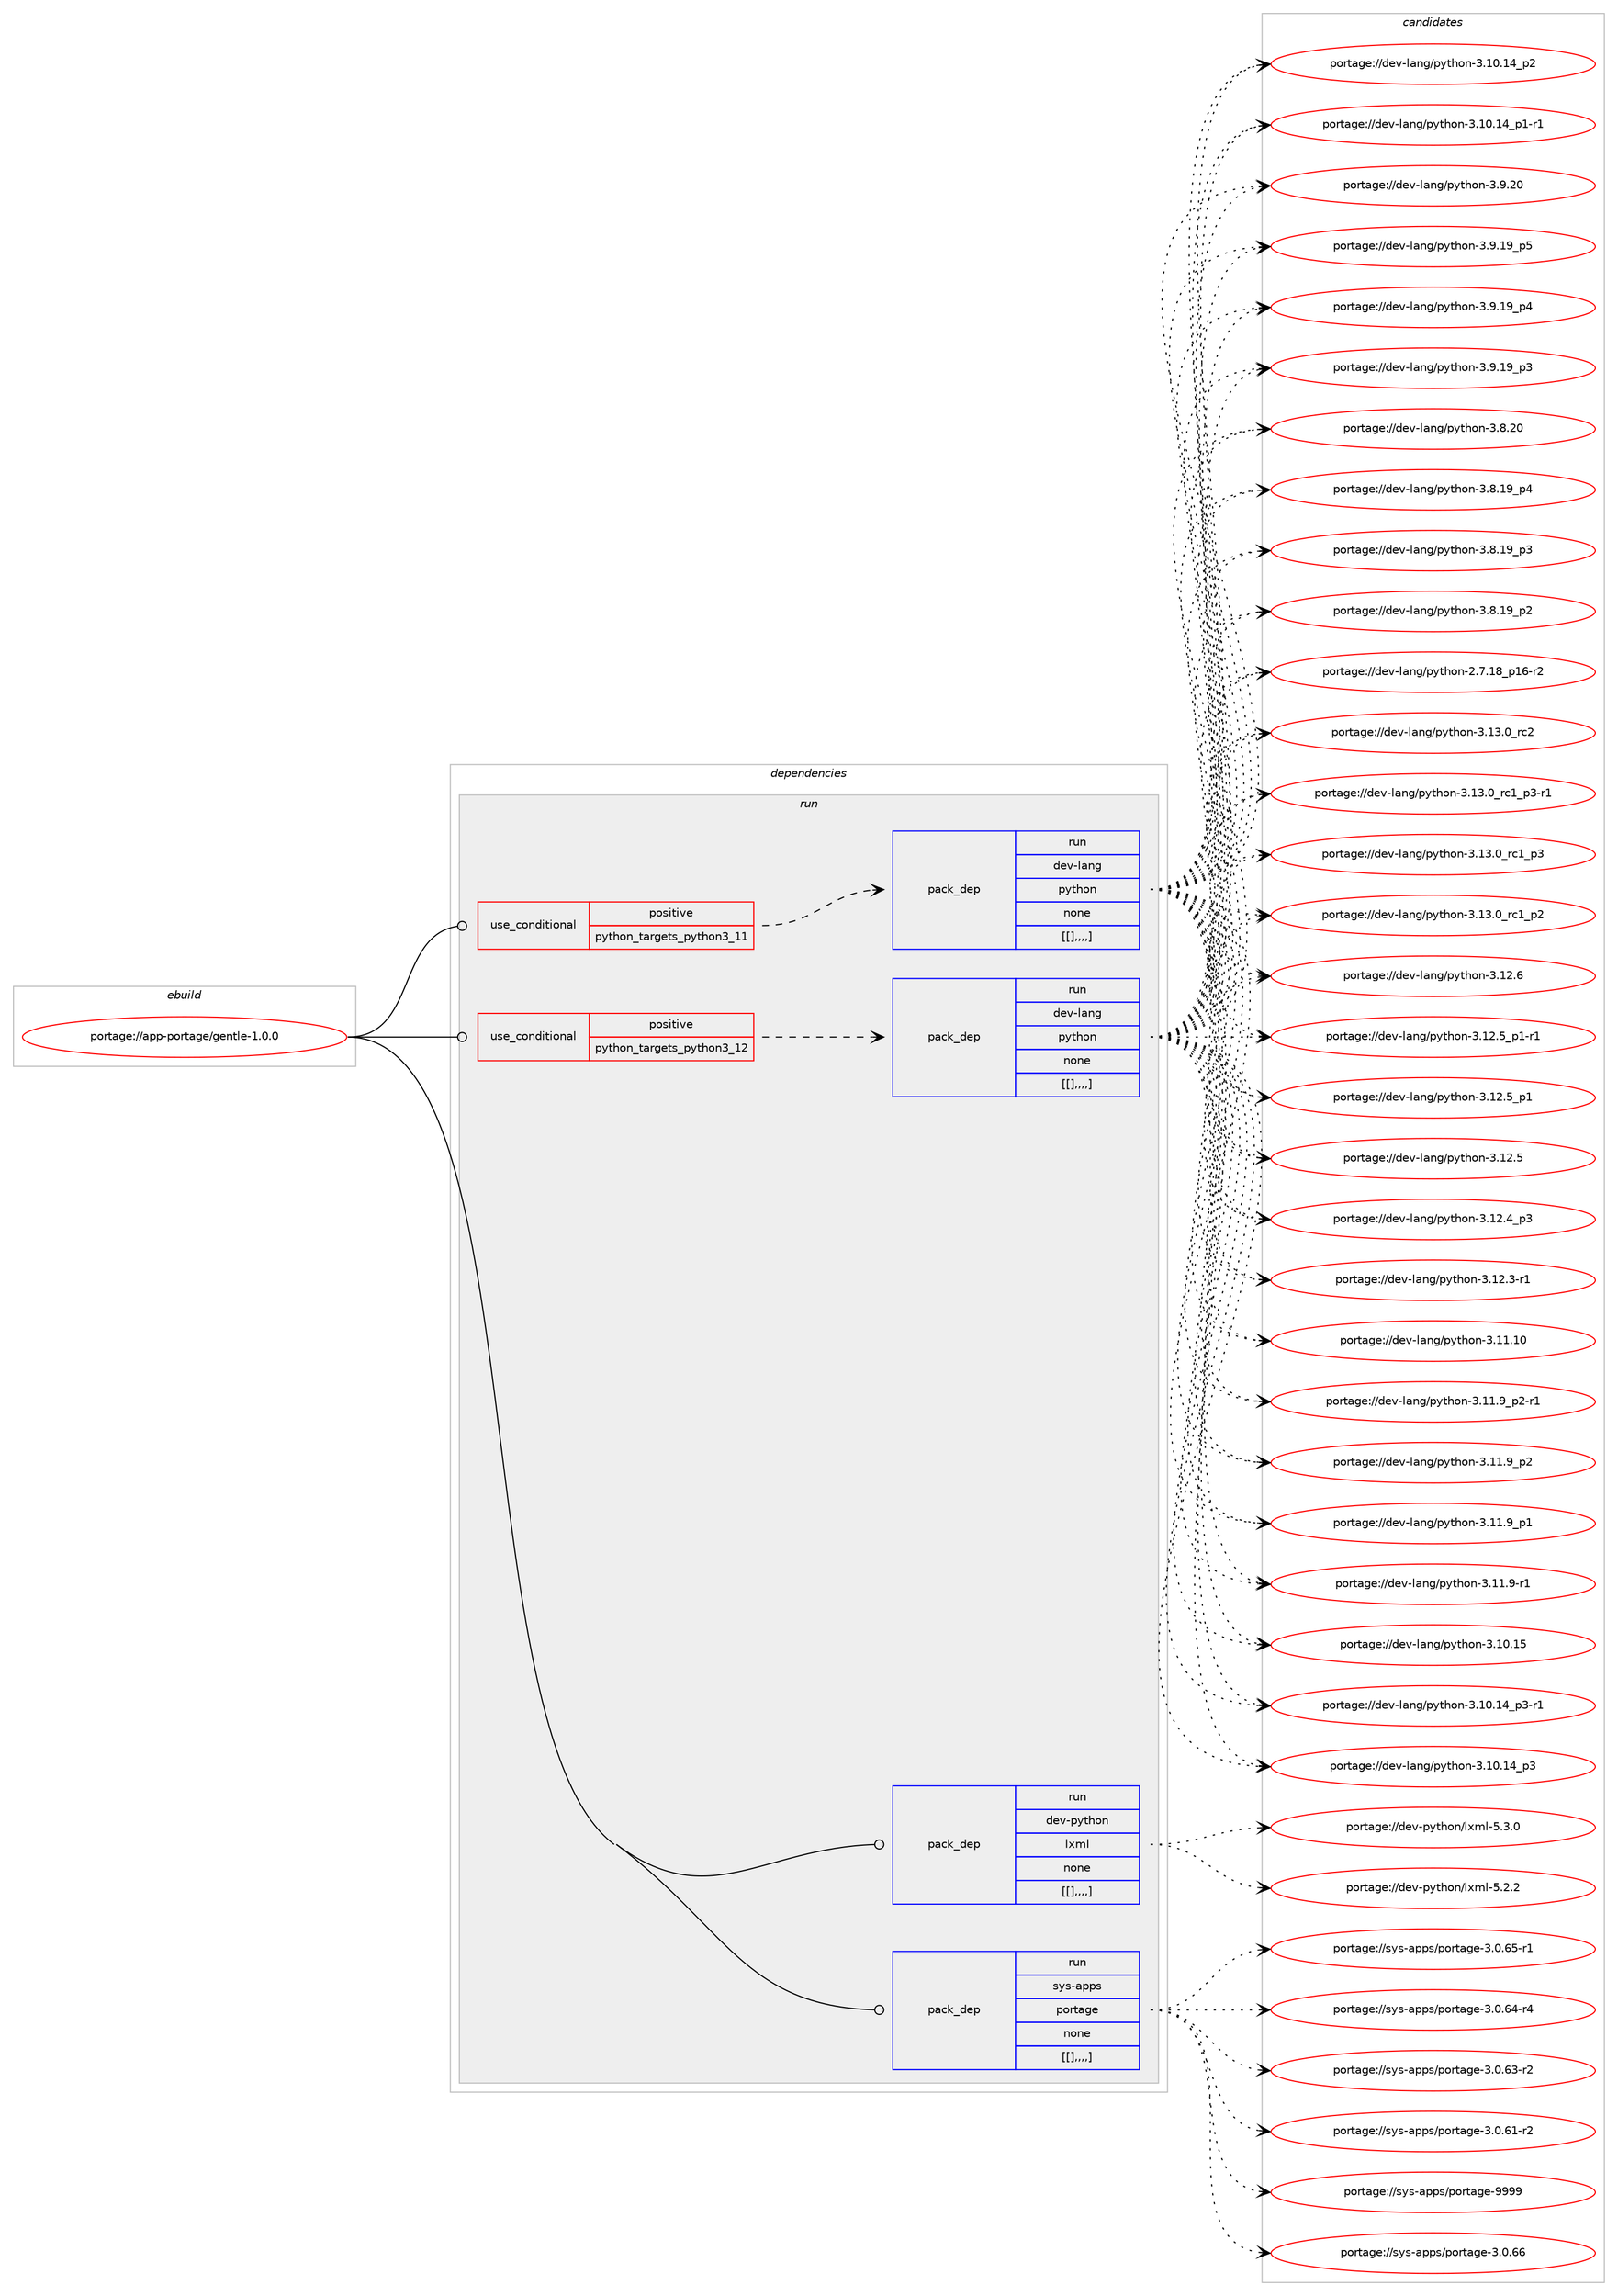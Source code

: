 digraph prolog {

# *************
# Graph options
# *************

newrank=true;
concentrate=true;
compound=true;
graph [rankdir=LR,fontname=Helvetica,fontsize=10,ranksep=1.5];#, ranksep=2.5, nodesep=0.2];
edge  [arrowhead=vee];
node  [fontname=Helvetica,fontsize=10];

# **********
# The ebuild
# **********

subgraph cluster_leftcol {
color=gray;
label=<<i>ebuild</i>>;
id [label="portage://app-portage/gentle-1.0.0", color=red, width=4, href="../app-portage/gentle-1.0.0.svg"];
}

# ****************
# The dependencies
# ****************

subgraph cluster_midcol {
color=gray;
label=<<i>dependencies</i>>;
subgraph cluster_compile {
fillcolor="#eeeeee";
style=filled;
label=<<i>compile</i>>;
}
subgraph cluster_compileandrun {
fillcolor="#eeeeee";
style=filled;
label=<<i>compile and run</i>>;
}
subgraph cluster_run {
fillcolor="#eeeeee";
style=filled;
label=<<i>run</i>>;
subgraph cond14212 {
dependency50996 [label=<<TABLE BORDER="0" CELLBORDER="1" CELLSPACING="0" CELLPADDING="4"><TR><TD ROWSPAN="3" CELLPADDING="10">use_conditional</TD></TR><TR><TD>positive</TD></TR><TR><TD>python_targets_python3_11</TD></TR></TABLE>>, shape=none, color=red];
subgraph pack36324 {
dependency50997 [label=<<TABLE BORDER="0" CELLBORDER="1" CELLSPACING="0" CELLPADDING="4" WIDTH="220"><TR><TD ROWSPAN="6" CELLPADDING="30">pack_dep</TD></TR><TR><TD WIDTH="110">run</TD></TR><TR><TD>dev-lang</TD></TR><TR><TD>python</TD></TR><TR><TD>none</TD></TR><TR><TD>[[],,,,]</TD></TR></TABLE>>, shape=none, color=blue];
}
dependency50996:e -> dependency50997:w [weight=20,style="dashed",arrowhead="vee"];
}
id:e -> dependency50996:w [weight=20,style="solid",arrowhead="odot"];
subgraph cond14213 {
dependency50998 [label=<<TABLE BORDER="0" CELLBORDER="1" CELLSPACING="0" CELLPADDING="4"><TR><TD ROWSPAN="3" CELLPADDING="10">use_conditional</TD></TR><TR><TD>positive</TD></TR><TR><TD>python_targets_python3_12</TD></TR></TABLE>>, shape=none, color=red];
subgraph pack36325 {
dependency50999 [label=<<TABLE BORDER="0" CELLBORDER="1" CELLSPACING="0" CELLPADDING="4" WIDTH="220"><TR><TD ROWSPAN="6" CELLPADDING="30">pack_dep</TD></TR><TR><TD WIDTH="110">run</TD></TR><TR><TD>dev-lang</TD></TR><TR><TD>python</TD></TR><TR><TD>none</TD></TR><TR><TD>[[],,,,]</TD></TR></TABLE>>, shape=none, color=blue];
}
dependency50998:e -> dependency50999:w [weight=20,style="dashed",arrowhead="vee"];
}
id:e -> dependency50998:w [weight=20,style="solid",arrowhead="odot"];
subgraph pack36326 {
dependency51000 [label=<<TABLE BORDER="0" CELLBORDER="1" CELLSPACING="0" CELLPADDING="4" WIDTH="220"><TR><TD ROWSPAN="6" CELLPADDING="30">pack_dep</TD></TR><TR><TD WIDTH="110">run</TD></TR><TR><TD>dev-python</TD></TR><TR><TD>lxml</TD></TR><TR><TD>none</TD></TR><TR><TD>[[],,,,]</TD></TR></TABLE>>, shape=none, color=blue];
}
id:e -> dependency51000:w [weight=20,style="solid",arrowhead="odot"];
subgraph pack36327 {
dependency51001 [label=<<TABLE BORDER="0" CELLBORDER="1" CELLSPACING="0" CELLPADDING="4" WIDTH="220"><TR><TD ROWSPAN="6" CELLPADDING="30">pack_dep</TD></TR><TR><TD WIDTH="110">run</TD></TR><TR><TD>sys-apps</TD></TR><TR><TD>portage</TD></TR><TR><TD>none</TD></TR><TR><TD>[[],,,,]</TD></TR></TABLE>>, shape=none, color=blue];
}
id:e -> dependency51001:w [weight=20,style="solid",arrowhead="odot"];
}
}

# **************
# The candidates
# **************

subgraph cluster_choices {
rank=same;
color=gray;
label=<<i>candidates</i>>;

subgraph choice36324 {
color=black;
nodesep=1;
choice10010111845108971101034711212111610411111045514649514648951149950 [label="portage://dev-lang/python-3.13.0_rc2", color=red, width=4,href="../dev-lang/python-3.13.0_rc2.svg"];
choice1001011184510897110103471121211161041111104551464951464895114994995112514511449 [label="portage://dev-lang/python-3.13.0_rc1_p3-r1", color=red, width=4,href="../dev-lang/python-3.13.0_rc1_p3-r1.svg"];
choice100101118451089711010347112121116104111110455146495146489511499499511251 [label="portage://dev-lang/python-3.13.0_rc1_p3", color=red, width=4,href="../dev-lang/python-3.13.0_rc1_p3.svg"];
choice100101118451089711010347112121116104111110455146495146489511499499511250 [label="portage://dev-lang/python-3.13.0_rc1_p2", color=red, width=4,href="../dev-lang/python-3.13.0_rc1_p2.svg"];
choice10010111845108971101034711212111610411111045514649504654 [label="portage://dev-lang/python-3.12.6", color=red, width=4,href="../dev-lang/python-3.12.6.svg"];
choice1001011184510897110103471121211161041111104551464950465395112494511449 [label="portage://dev-lang/python-3.12.5_p1-r1", color=red, width=4,href="../dev-lang/python-3.12.5_p1-r1.svg"];
choice100101118451089711010347112121116104111110455146495046539511249 [label="portage://dev-lang/python-3.12.5_p1", color=red, width=4,href="../dev-lang/python-3.12.5_p1.svg"];
choice10010111845108971101034711212111610411111045514649504653 [label="portage://dev-lang/python-3.12.5", color=red, width=4,href="../dev-lang/python-3.12.5.svg"];
choice100101118451089711010347112121116104111110455146495046529511251 [label="portage://dev-lang/python-3.12.4_p3", color=red, width=4,href="../dev-lang/python-3.12.4_p3.svg"];
choice100101118451089711010347112121116104111110455146495046514511449 [label="portage://dev-lang/python-3.12.3-r1", color=red, width=4,href="../dev-lang/python-3.12.3-r1.svg"];
choice1001011184510897110103471121211161041111104551464949464948 [label="portage://dev-lang/python-3.11.10", color=red, width=4,href="../dev-lang/python-3.11.10.svg"];
choice1001011184510897110103471121211161041111104551464949465795112504511449 [label="portage://dev-lang/python-3.11.9_p2-r1", color=red, width=4,href="../dev-lang/python-3.11.9_p2-r1.svg"];
choice100101118451089711010347112121116104111110455146494946579511250 [label="portage://dev-lang/python-3.11.9_p2", color=red, width=4,href="../dev-lang/python-3.11.9_p2.svg"];
choice100101118451089711010347112121116104111110455146494946579511249 [label="portage://dev-lang/python-3.11.9_p1", color=red, width=4,href="../dev-lang/python-3.11.9_p1.svg"];
choice100101118451089711010347112121116104111110455146494946574511449 [label="portage://dev-lang/python-3.11.9-r1", color=red, width=4,href="../dev-lang/python-3.11.9-r1.svg"];
choice1001011184510897110103471121211161041111104551464948464953 [label="portage://dev-lang/python-3.10.15", color=red, width=4,href="../dev-lang/python-3.10.15.svg"];
choice100101118451089711010347112121116104111110455146494846495295112514511449 [label="portage://dev-lang/python-3.10.14_p3-r1", color=red, width=4,href="../dev-lang/python-3.10.14_p3-r1.svg"];
choice10010111845108971101034711212111610411111045514649484649529511251 [label="portage://dev-lang/python-3.10.14_p3", color=red, width=4,href="../dev-lang/python-3.10.14_p3.svg"];
choice10010111845108971101034711212111610411111045514649484649529511250 [label="portage://dev-lang/python-3.10.14_p2", color=red, width=4,href="../dev-lang/python-3.10.14_p2.svg"];
choice100101118451089711010347112121116104111110455146494846495295112494511449 [label="portage://dev-lang/python-3.10.14_p1-r1", color=red, width=4,href="../dev-lang/python-3.10.14_p1-r1.svg"];
choice10010111845108971101034711212111610411111045514657465048 [label="portage://dev-lang/python-3.9.20", color=red, width=4,href="../dev-lang/python-3.9.20.svg"];
choice100101118451089711010347112121116104111110455146574649579511253 [label="portage://dev-lang/python-3.9.19_p5", color=red, width=4,href="../dev-lang/python-3.9.19_p5.svg"];
choice100101118451089711010347112121116104111110455146574649579511252 [label="portage://dev-lang/python-3.9.19_p4", color=red, width=4,href="../dev-lang/python-3.9.19_p4.svg"];
choice100101118451089711010347112121116104111110455146574649579511251 [label="portage://dev-lang/python-3.9.19_p3", color=red, width=4,href="../dev-lang/python-3.9.19_p3.svg"];
choice10010111845108971101034711212111610411111045514656465048 [label="portage://dev-lang/python-3.8.20", color=red, width=4,href="../dev-lang/python-3.8.20.svg"];
choice100101118451089711010347112121116104111110455146564649579511252 [label="portage://dev-lang/python-3.8.19_p4", color=red, width=4,href="../dev-lang/python-3.8.19_p4.svg"];
choice100101118451089711010347112121116104111110455146564649579511251 [label="portage://dev-lang/python-3.8.19_p3", color=red, width=4,href="../dev-lang/python-3.8.19_p3.svg"];
choice100101118451089711010347112121116104111110455146564649579511250 [label="portage://dev-lang/python-3.8.19_p2", color=red, width=4,href="../dev-lang/python-3.8.19_p2.svg"];
choice100101118451089711010347112121116104111110455046554649569511249544511450 [label="portage://dev-lang/python-2.7.18_p16-r2", color=red, width=4,href="../dev-lang/python-2.7.18_p16-r2.svg"];
dependency50997:e -> choice10010111845108971101034711212111610411111045514649514648951149950:w [style=dotted,weight="100"];
dependency50997:e -> choice1001011184510897110103471121211161041111104551464951464895114994995112514511449:w [style=dotted,weight="100"];
dependency50997:e -> choice100101118451089711010347112121116104111110455146495146489511499499511251:w [style=dotted,weight="100"];
dependency50997:e -> choice100101118451089711010347112121116104111110455146495146489511499499511250:w [style=dotted,weight="100"];
dependency50997:e -> choice10010111845108971101034711212111610411111045514649504654:w [style=dotted,weight="100"];
dependency50997:e -> choice1001011184510897110103471121211161041111104551464950465395112494511449:w [style=dotted,weight="100"];
dependency50997:e -> choice100101118451089711010347112121116104111110455146495046539511249:w [style=dotted,weight="100"];
dependency50997:e -> choice10010111845108971101034711212111610411111045514649504653:w [style=dotted,weight="100"];
dependency50997:e -> choice100101118451089711010347112121116104111110455146495046529511251:w [style=dotted,weight="100"];
dependency50997:e -> choice100101118451089711010347112121116104111110455146495046514511449:w [style=dotted,weight="100"];
dependency50997:e -> choice1001011184510897110103471121211161041111104551464949464948:w [style=dotted,weight="100"];
dependency50997:e -> choice1001011184510897110103471121211161041111104551464949465795112504511449:w [style=dotted,weight="100"];
dependency50997:e -> choice100101118451089711010347112121116104111110455146494946579511250:w [style=dotted,weight="100"];
dependency50997:e -> choice100101118451089711010347112121116104111110455146494946579511249:w [style=dotted,weight="100"];
dependency50997:e -> choice100101118451089711010347112121116104111110455146494946574511449:w [style=dotted,weight="100"];
dependency50997:e -> choice1001011184510897110103471121211161041111104551464948464953:w [style=dotted,weight="100"];
dependency50997:e -> choice100101118451089711010347112121116104111110455146494846495295112514511449:w [style=dotted,weight="100"];
dependency50997:e -> choice10010111845108971101034711212111610411111045514649484649529511251:w [style=dotted,weight="100"];
dependency50997:e -> choice10010111845108971101034711212111610411111045514649484649529511250:w [style=dotted,weight="100"];
dependency50997:e -> choice100101118451089711010347112121116104111110455146494846495295112494511449:w [style=dotted,weight="100"];
dependency50997:e -> choice10010111845108971101034711212111610411111045514657465048:w [style=dotted,weight="100"];
dependency50997:e -> choice100101118451089711010347112121116104111110455146574649579511253:w [style=dotted,weight="100"];
dependency50997:e -> choice100101118451089711010347112121116104111110455146574649579511252:w [style=dotted,weight="100"];
dependency50997:e -> choice100101118451089711010347112121116104111110455146574649579511251:w [style=dotted,weight="100"];
dependency50997:e -> choice10010111845108971101034711212111610411111045514656465048:w [style=dotted,weight="100"];
dependency50997:e -> choice100101118451089711010347112121116104111110455146564649579511252:w [style=dotted,weight="100"];
dependency50997:e -> choice100101118451089711010347112121116104111110455146564649579511251:w [style=dotted,weight="100"];
dependency50997:e -> choice100101118451089711010347112121116104111110455146564649579511250:w [style=dotted,weight="100"];
dependency50997:e -> choice100101118451089711010347112121116104111110455046554649569511249544511450:w [style=dotted,weight="100"];
}
subgraph choice36325 {
color=black;
nodesep=1;
choice10010111845108971101034711212111610411111045514649514648951149950 [label="portage://dev-lang/python-3.13.0_rc2", color=red, width=4,href="../dev-lang/python-3.13.0_rc2.svg"];
choice1001011184510897110103471121211161041111104551464951464895114994995112514511449 [label="portage://dev-lang/python-3.13.0_rc1_p3-r1", color=red, width=4,href="../dev-lang/python-3.13.0_rc1_p3-r1.svg"];
choice100101118451089711010347112121116104111110455146495146489511499499511251 [label="portage://dev-lang/python-3.13.0_rc1_p3", color=red, width=4,href="../dev-lang/python-3.13.0_rc1_p3.svg"];
choice100101118451089711010347112121116104111110455146495146489511499499511250 [label="portage://dev-lang/python-3.13.0_rc1_p2", color=red, width=4,href="../dev-lang/python-3.13.0_rc1_p2.svg"];
choice10010111845108971101034711212111610411111045514649504654 [label="portage://dev-lang/python-3.12.6", color=red, width=4,href="../dev-lang/python-3.12.6.svg"];
choice1001011184510897110103471121211161041111104551464950465395112494511449 [label="portage://dev-lang/python-3.12.5_p1-r1", color=red, width=4,href="../dev-lang/python-3.12.5_p1-r1.svg"];
choice100101118451089711010347112121116104111110455146495046539511249 [label="portage://dev-lang/python-3.12.5_p1", color=red, width=4,href="../dev-lang/python-3.12.5_p1.svg"];
choice10010111845108971101034711212111610411111045514649504653 [label="portage://dev-lang/python-3.12.5", color=red, width=4,href="../dev-lang/python-3.12.5.svg"];
choice100101118451089711010347112121116104111110455146495046529511251 [label="portage://dev-lang/python-3.12.4_p3", color=red, width=4,href="../dev-lang/python-3.12.4_p3.svg"];
choice100101118451089711010347112121116104111110455146495046514511449 [label="portage://dev-lang/python-3.12.3-r1", color=red, width=4,href="../dev-lang/python-3.12.3-r1.svg"];
choice1001011184510897110103471121211161041111104551464949464948 [label="portage://dev-lang/python-3.11.10", color=red, width=4,href="../dev-lang/python-3.11.10.svg"];
choice1001011184510897110103471121211161041111104551464949465795112504511449 [label="portage://dev-lang/python-3.11.9_p2-r1", color=red, width=4,href="../dev-lang/python-3.11.9_p2-r1.svg"];
choice100101118451089711010347112121116104111110455146494946579511250 [label="portage://dev-lang/python-3.11.9_p2", color=red, width=4,href="../dev-lang/python-3.11.9_p2.svg"];
choice100101118451089711010347112121116104111110455146494946579511249 [label="portage://dev-lang/python-3.11.9_p1", color=red, width=4,href="../dev-lang/python-3.11.9_p1.svg"];
choice100101118451089711010347112121116104111110455146494946574511449 [label="portage://dev-lang/python-3.11.9-r1", color=red, width=4,href="../dev-lang/python-3.11.9-r1.svg"];
choice1001011184510897110103471121211161041111104551464948464953 [label="portage://dev-lang/python-3.10.15", color=red, width=4,href="../dev-lang/python-3.10.15.svg"];
choice100101118451089711010347112121116104111110455146494846495295112514511449 [label="portage://dev-lang/python-3.10.14_p3-r1", color=red, width=4,href="../dev-lang/python-3.10.14_p3-r1.svg"];
choice10010111845108971101034711212111610411111045514649484649529511251 [label="portage://dev-lang/python-3.10.14_p3", color=red, width=4,href="../dev-lang/python-3.10.14_p3.svg"];
choice10010111845108971101034711212111610411111045514649484649529511250 [label="portage://dev-lang/python-3.10.14_p2", color=red, width=4,href="../dev-lang/python-3.10.14_p2.svg"];
choice100101118451089711010347112121116104111110455146494846495295112494511449 [label="portage://dev-lang/python-3.10.14_p1-r1", color=red, width=4,href="../dev-lang/python-3.10.14_p1-r1.svg"];
choice10010111845108971101034711212111610411111045514657465048 [label="portage://dev-lang/python-3.9.20", color=red, width=4,href="../dev-lang/python-3.9.20.svg"];
choice100101118451089711010347112121116104111110455146574649579511253 [label="portage://dev-lang/python-3.9.19_p5", color=red, width=4,href="../dev-lang/python-3.9.19_p5.svg"];
choice100101118451089711010347112121116104111110455146574649579511252 [label="portage://dev-lang/python-3.9.19_p4", color=red, width=4,href="../dev-lang/python-3.9.19_p4.svg"];
choice100101118451089711010347112121116104111110455146574649579511251 [label="portage://dev-lang/python-3.9.19_p3", color=red, width=4,href="../dev-lang/python-3.9.19_p3.svg"];
choice10010111845108971101034711212111610411111045514656465048 [label="portage://dev-lang/python-3.8.20", color=red, width=4,href="../dev-lang/python-3.8.20.svg"];
choice100101118451089711010347112121116104111110455146564649579511252 [label="portage://dev-lang/python-3.8.19_p4", color=red, width=4,href="../dev-lang/python-3.8.19_p4.svg"];
choice100101118451089711010347112121116104111110455146564649579511251 [label="portage://dev-lang/python-3.8.19_p3", color=red, width=4,href="../dev-lang/python-3.8.19_p3.svg"];
choice100101118451089711010347112121116104111110455146564649579511250 [label="portage://dev-lang/python-3.8.19_p2", color=red, width=4,href="../dev-lang/python-3.8.19_p2.svg"];
choice100101118451089711010347112121116104111110455046554649569511249544511450 [label="portage://dev-lang/python-2.7.18_p16-r2", color=red, width=4,href="../dev-lang/python-2.7.18_p16-r2.svg"];
dependency50999:e -> choice10010111845108971101034711212111610411111045514649514648951149950:w [style=dotted,weight="100"];
dependency50999:e -> choice1001011184510897110103471121211161041111104551464951464895114994995112514511449:w [style=dotted,weight="100"];
dependency50999:e -> choice100101118451089711010347112121116104111110455146495146489511499499511251:w [style=dotted,weight="100"];
dependency50999:e -> choice100101118451089711010347112121116104111110455146495146489511499499511250:w [style=dotted,weight="100"];
dependency50999:e -> choice10010111845108971101034711212111610411111045514649504654:w [style=dotted,weight="100"];
dependency50999:e -> choice1001011184510897110103471121211161041111104551464950465395112494511449:w [style=dotted,weight="100"];
dependency50999:e -> choice100101118451089711010347112121116104111110455146495046539511249:w [style=dotted,weight="100"];
dependency50999:e -> choice10010111845108971101034711212111610411111045514649504653:w [style=dotted,weight="100"];
dependency50999:e -> choice100101118451089711010347112121116104111110455146495046529511251:w [style=dotted,weight="100"];
dependency50999:e -> choice100101118451089711010347112121116104111110455146495046514511449:w [style=dotted,weight="100"];
dependency50999:e -> choice1001011184510897110103471121211161041111104551464949464948:w [style=dotted,weight="100"];
dependency50999:e -> choice1001011184510897110103471121211161041111104551464949465795112504511449:w [style=dotted,weight="100"];
dependency50999:e -> choice100101118451089711010347112121116104111110455146494946579511250:w [style=dotted,weight="100"];
dependency50999:e -> choice100101118451089711010347112121116104111110455146494946579511249:w [style=dotted,weight="100"];
dependency50999:e -> choice100101118451089711010347112121116104111110455146494946574511449:w [style=dotted,weight="100"];
dependency50999:e -> choice1001011184510897110103471121211161041111104551464948464953:w [style=dotted,weight="100"];
dependency50999:e -> choice100101118451089711010347112121116104111110455146494846495295112514511449:w [style=dotted,weight="100"];
dependency50999:e -> choice10010111845108971101034711212111610411111045514649484649529511251:w [style=dotted,weight="100"];
dependency50999:e -> choice10010111845108971101034711212111610411111045514649484649529511250:w [style=dotted,weight="100"];
dependency50999:e -> choice100101118451089711010347112121116104111110455146494846495295112494511449:w [style=dotted,weight="100"];
dependency50999:e -> choice10010111845108971101034711212111610411111045514657465048:w [style=dotted,weight="100"];
dependency50999:e -> choice100101118451089711010347112121116104111110455146574649579511253:w [style=dotted,weight="100"];
dependency50999:e -> choice100101118451089711010347112121116104111110455146574649579511252:w [style=dotted,weight="100"];
dependency50999:e -> choice100101118451089711010347112121116104111110455146574649579511251:w [style=dotted,weight="100"];
dependency50999:e -> choice10010111845108971101034711212111610411111045514656465048:w [style=dotted,weight="100"];
dependency50999:e -> choice100101118451089711010347112121116104111110455146564649579511252:w [style=dotted,weight="100"];
dependency50999:e -> choice100101118451089711010347112121116104111110455146564649579511251:w [style=dotted,weight="100"];
dependency50999:e -> choice100101118451089711010347112121116104111110455146564649579511250:w [style=dotted,weight="100"];
dependency50999:e -> choice100101118451089711010347112121116104111110455046554649569511249544511450:w [style=dotted,weight="100"];
}
subgraph choice36326 {
color=black;
nodesep=1;
choice1001011184511212111610411111047108120109108455346514648 [label="portage://dev-python/lxml-5.3.0", color=red, width=4,href="../dev-python/lxml-5.3.0.svg"];
choice1001011184511212111610411111047108120109108455346504650 [label="portage://dev-python/lxml-5.2.2", color=red, width=4,href="../dev-python/lxml-5.2.2.svg"];
dependency51000:e -> choice1001011184511212111610411111047108120109108455346514648:w [style=dotted,weight="100"];
dependency51000:e -> choice1001011184511212111610411111047108120109108455346504650:w [style=dotted,weight="100"];
}
subgraph choice36327 {
color=black;
nodesep=1;
choice115121115459711211211547112111114116971031014557575757 [label="portage://sys-apps/portage-9999", color=red, width=4,href="../sys-apps/portage-9999.svg"];
choice1151211154597112112115471121111141169710310145514648465454 [label="portage://sys-apps/portage-3.0.66", color=red, width=4,href="../sys-apps/portage-3.0.66.svg"];
choice11512111545971121121154711211111411697103101455146484654534511449 [label="portage://sys-apps/portage-3.0.65-r1", color=red, width=4,href="../sys-apps/portage-3.0.65-r1.svg"];
choice11512111545971121121154711211111411697103101455146484654524511452 [label="portage://sys-apps/portage-3.0.64-r4", color=red, width=4,href="../sys-apps/portage-3.0.64-r4.svg"];
choice11512111545971121121154711211111411697103101455146484654514511450 [label="portage://sys-apps/portage-3.0.63-r2", color=red, width=4,href="../sys-apps/portage-3.0.63-r2.svg"];
choice11512111545971121121154711211111411697103101455146484654494511450 [label="portage://sys-apps/portage-3.0.61-r2", color=red, width=4,href="../sys-apps/portage-3.0.61-r2.svg"];
dependency51001:e -> choice115121115459711211211547112111114116971031014557575757:w [style=dotted,weight="100"];
dependency51001:e -> choice1151211154597112112115471121111141169710310145514648465454:w [style=dotted,weight="100"];
dependency51001:e -> choice11512111545971121121154711211111411697103101455146484654534511449:w [style=dotted,weight="100"];
dependency51001:e -> choice11512111545971121121154711211111411697103101455146484654524511452:w [style=dotted,weight="100"];
dependency51001:e -> choice11512111545971121121154711211111411697103101455146484654514511450:w [style=dotted,weight="100"];
dependency51001:e -> choice11512111545971121121154711211111411697103101455146484654494511450:w [style=dotted,weight="100"];
}
}

}
